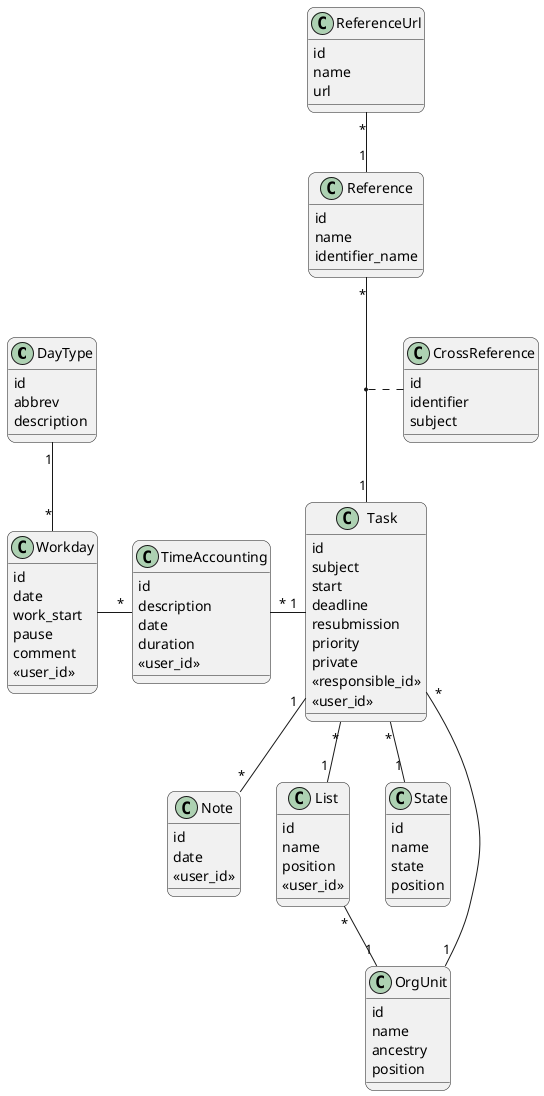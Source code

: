 @startuml
top to bottom direction
skinparam defaultTextAlignment center
skinparam roundCorner 15


class DayType  {
    id
    abbrev
    description
}

class Task  {
    id
    subject
    start
    deadline
    resubmission
    priority
    private
    <<responsible_id>>
    <<user_id>>
}

class Note  {
    id
    date
    <<user_id>>
}

class Reference  {
    id
    name
    identifier_name
}

class CrossReference  {
    id
    identifier
    subject
}

class Workday  {
    id
    date
    work_start
    pause
    comment
    <<user_id>>
}

class List  {
    id
    name
    position
    <<user_id>>
}

class State  {
    id
    name
    state
    position
}

class ReferenceUrl  {
    id
    name
    url
}

class TimeAccounting  {
    id
    description
    date
    duration
    <<user_id>>
}

class OrgUnit  {
    id
    name
    ancestry
    position
}

DayType "1" -- "*" Workday
Task "*" -- "1" State
Task "*" -- "1" List
Task "1" -- "*" Note

Reference "*" -- "1" Task
(Reference, Task) . CrossReference

Workday - "*" TimeAccounting
List "*" -- "1" OrgUnit
ReferenceUrl "*" -- "1" Reference
TimeAccounting "*" - "1" Task
OrgUnit "1" -- "*" Task

@enduml
